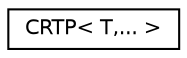 digraph "Graphical Class Hierarchy"
{
 // LATEX_PDF_SIZE
  edge [fontname="Helvetica",fontsize="10",labelfontname="Helvetica",labelfontsize="10"];
  node [fontname="Helvetica",fontsize="10",shape=record];
  rankdir="LR";
  Node0 [label="CRTP\< T,... \>",height=0.2,width=0.4,color="black", fillcolor="white", style="filled",URL="$structCRTP.html",tooltip=" "];
}
